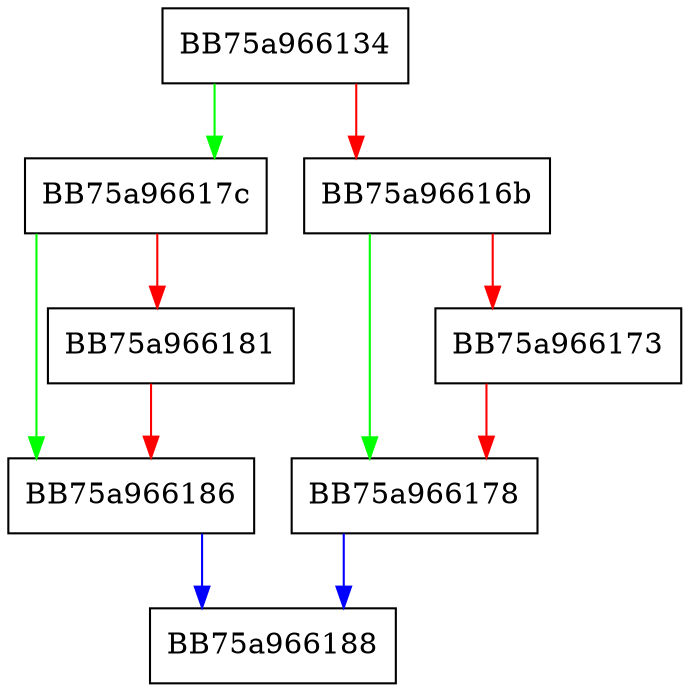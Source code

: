 digraph set_current_classifier_device {
  node [shape="box"];
  graph [splines=ortho];
  BB75a966134 -> BB75a96617c [color="green"];
  BB75a966134 -> BB75a96616b [color="red"];
  BB75a96616b -> BB75a966178 [color="green"];
  BB75a96616b -> BB75a966173 [color="red"];
  BB75a966173 -> BB75a966178 [color="red"];
  BB75a966178 -> BB75a966188 [color="blue"];
  BB75a96617c -> BB75a966186 [color="green"];
  BB75a96617c -> BB75a966181 [color="red"];
  BB75a966181 -> BB75a966186 [color="red"];
  BB75a966186 -> BB75a966188 [color="blue"];
}